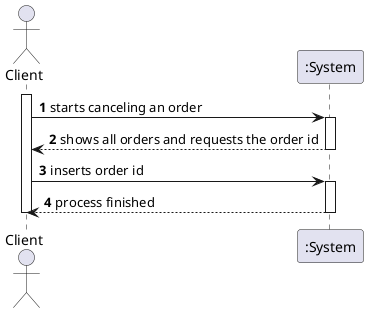 @startuml
autonumber
actor "Client" as ADM

activate ADM
ADM -> ":System" : starts canceling an order
activate ":System"
":System" --> ADM : shows all orders and requests the order id
deactivate ":System"
ADM -> ":System" : inserts order id

activate ":System"
":System" --> ADM : process finished
deactivate ":System"

deactivate ADM
@enduml
